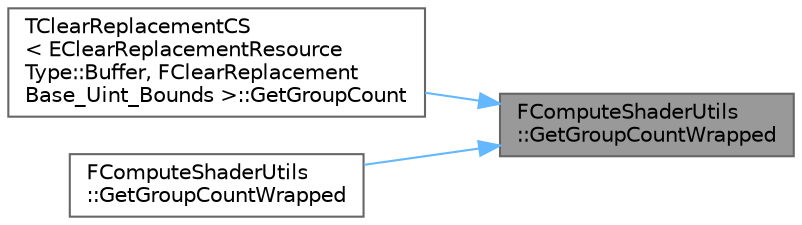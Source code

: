 digraph "FComputeShaderUtils::GetGroupCountWrapped"
{
 // INTERACTIVE_SVG=YES
 // LATEX_PDF_SIZE
  bgcolor="transparent";
  edge [fontname=Helvetica,fontsize=10,labelfontname=Helvetica,labelfontsize=10];
  node [fontname=Helvetica,fontsize=10,shape=box,height=0.2,width=0.4];
  rankdir="RL";
  Node1 [id="Node000001",label="FComputeShaderUtils\l::GetGroupCountWrapped",height=0.2,width=0.4,color="gray40", fillcolor="grey60", style="filled", fontcolor="black",tooltip="Wrapping number of groups to Y and Z dimension if X group count overflows GRHIMaxDispatchThreadGroups..."];
  Node1 -> Node2 [id="edge1_Node000001_Node000002",dir="back",color="steelblue1",style="solid",tooltip=" "];
  Node2 [id="Node000002",label="TClearReplacementCS\l\< EClearReplacementResource\lType::Buffer, FClearReplacement\lBase_Uint_Bounds \>::GetGroupCount",height=0.2,width=0.4,color="grey40", fillcolor="white", style="filled",URL="$d2/db4/classTClearReplacementCS.html#a957ad40b879dc8c001639a5356ce496c",tooltip=" "];
  Node1 -> Node3 [id="edge2_Node000001_Node000003",dir="back",color="steelblue1",style="solid",tooltip=" "];
  Node3 [id="Node000003",label="FComputeShaderUtils\l::GetGroupCountWrapped",height=0.2,width=0.4,color="grey40", fillcolor="white", style="filled",URL="$d3/d0e/namespaceFComputeShaderUtils.html#a09baef2486778f380b8fdeb3c9e46bce",tooltip="Compute the number of groups to dispatch and allow wrapping to Y and Z dimension if X group count ove..."];
}
